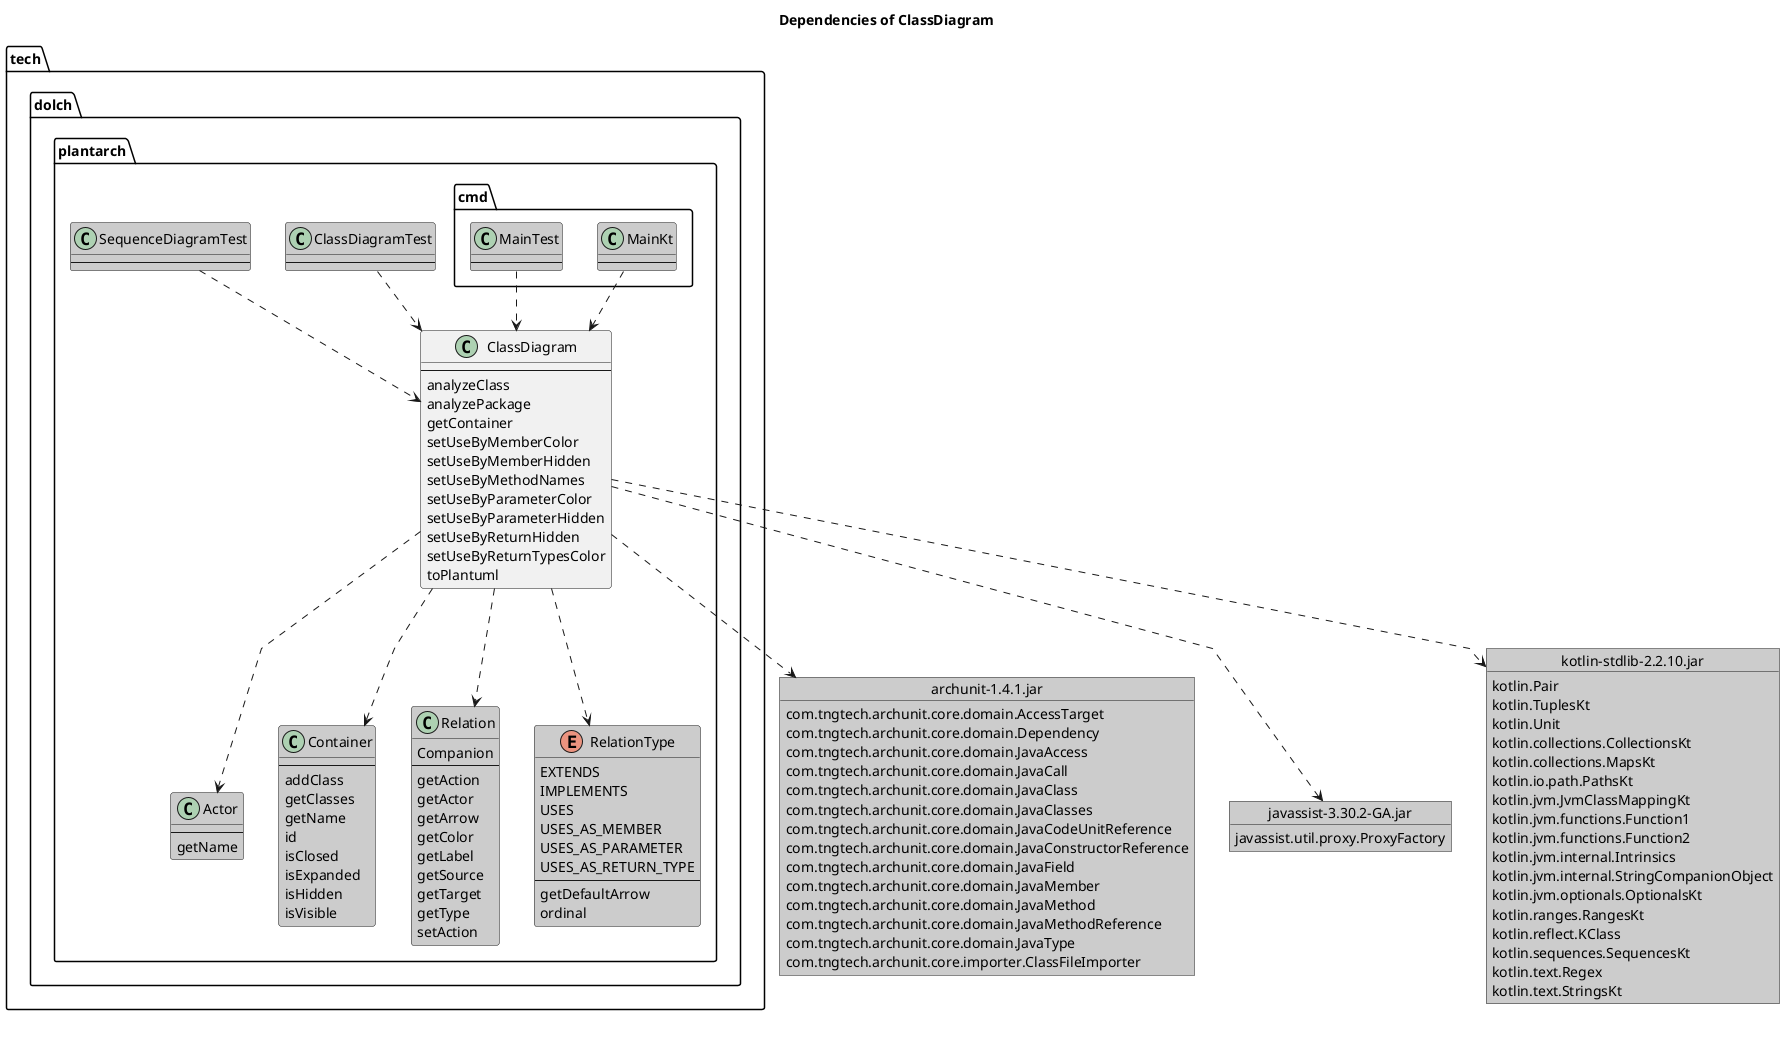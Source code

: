 @startuml

class tech.dolch.plantarch.Actor #ccc {
--
    getName
}

class tech.dolch.plantarch.ClassDiagram {
--
    analyzeClass
    analyzePackage
    getContainer
    setUseByMemberColor
    setUseByMemberHidden
    setUseByMethodNames
    setUseByParameterColor
    setUseByParameterHidden
    setUseByReturnHidden
    setUseByReturnTypesColor
    toPlantuml
}

class tech.dolch.plantarch.ClassDiagramTest #ccc {
--
}

class tech.dolch.plantarch.Container #ccc {
--
    addClass
    getClasses
    getName
    id
    isClosed
    isExpanded
    isHidden
    isVisible
}

class tech.dolch.plantarch.Relation #ccc {
    Companion
--
    getAction
    getActor
    getArrow
    getColor
    getLabel
    getSource
    getTarget
    getType
    setAction
}

class tech.dolch.plantarch.SequenceDiagramTest #ccc {
--
}

class tech.dolch.plantarch.cmd.MainKt #ccc {
--
}

class tech.dolch.plantarch.cmd.MainTest #ccc {
--
}


enum tech.dolch.plantarch.RelationType #ccc {
    EXTENDS
    IMPLEMENTS
    USES
    USES_AS_MEMBER
    USES_AS_PARAMETER
    USES_AS_RETURN_TYPE
--
    getDefaultArrow
    ordinal
}


object "archunit-1.4.1.jar" as 1962234284 #ccc{
    com.tngtech.archunit.core.domain.AccessTarget
    com.tngtech.archunit.core.domain.Dependency
    com.tngtech.archunit.core.domain.JavaAccess
    com.tngtech.archunit.core.domain.JavaCall
    com.tngtech.archunit.core.domain.JavaClass
    com.tngtech.archunit.core.domain.JavaClasses
    com.tngtech.archunit.core.domain.JavaCodeUnitReference
    com.tngtech.archunit.core.domain.JavaConstructorReference
    com.tngtech.archunit.core.domain.JavaField
    com.tngtech.archunit.core.domain.JavaMember
    com.tngtech.archunit.core.domain.JavaMethod
    com.tngtech.archunit.core.domain.JavaMethodReference
    com.tngtech.archunit.core.domain.JavaType
    com.tngtech.archunit.core.importer.ClassFileImporter
}

object "javassist-3.30.2-GA.jar" as 2106774957 #ccc{
    javassist.util.proxy.ProxyFactory
}

object "kotlin-stdlib-2.2.10.jar" as 18548355 #ccc{
    kotlin.Pair
    kotlin.TuplesKt
    kotlin.Unit
    kotlin.collections.CollectionsKt
    kotlin.collections.MapsKt
    kotlin.io.path.PathsKt
    kotlin.jvm.JvmClassMappingKt
    kotlin.jvm.functions.Function1
    kotlin.jvm.functions.Function2
    kotlin.jvm.internal.Intrinsics
    kotlin.jvm.internal.StringCompanionObject
    kotlin.jvm.optionals.OptionalsKt
    kotlin.ranges.RangesKt
    kotlin.reflect.KClass
    kotlin.sequences.SequencesKt
    kotlin.text.Regex
    kotlin.text.StringsKt
}
tech.dolch.plantarch.ClassDiagram ..> 18548355
tech.dolch.plantarch.ClassDiagram ..> 1962234284
tech.dolch.plantarch.ClassDiagram ..> 2106774957
tech.dolch.plantarch.ClassDiagram ..> tech.dolch.plantarch.Actor  
tech.dolch.plantarch.ClassDiagram ..> tech.dolch.plantarch.Container  
tech.dolch.plantarch.ClassDiagram ..> tech.dolch.plantarch.Relation  
tech.dolch.plantarch.ClassDiagram ..> tech.dolch.plantarch.RelationType  
tech.dolch.plantarch.ClassDiagramTest ..> tech.dolch.plantarch.ClassDiagram  
tech.dolch.plantarch.SequenceDiagramTest ..> tech.dolch.plantarch.ClassDiagram  
tech.dolch.plantarch.cmd.MainKt ..> tech.dolch.plantarch.ClassDiagram  
tech.dolch.plantarch.cmd.MainTest ..> tech.dolch.plantarch.ClassDiagram  

title
Dependencies of ClassDiagram
endtitle

caption

endcaption

skinparam linetype polyline

@enduml